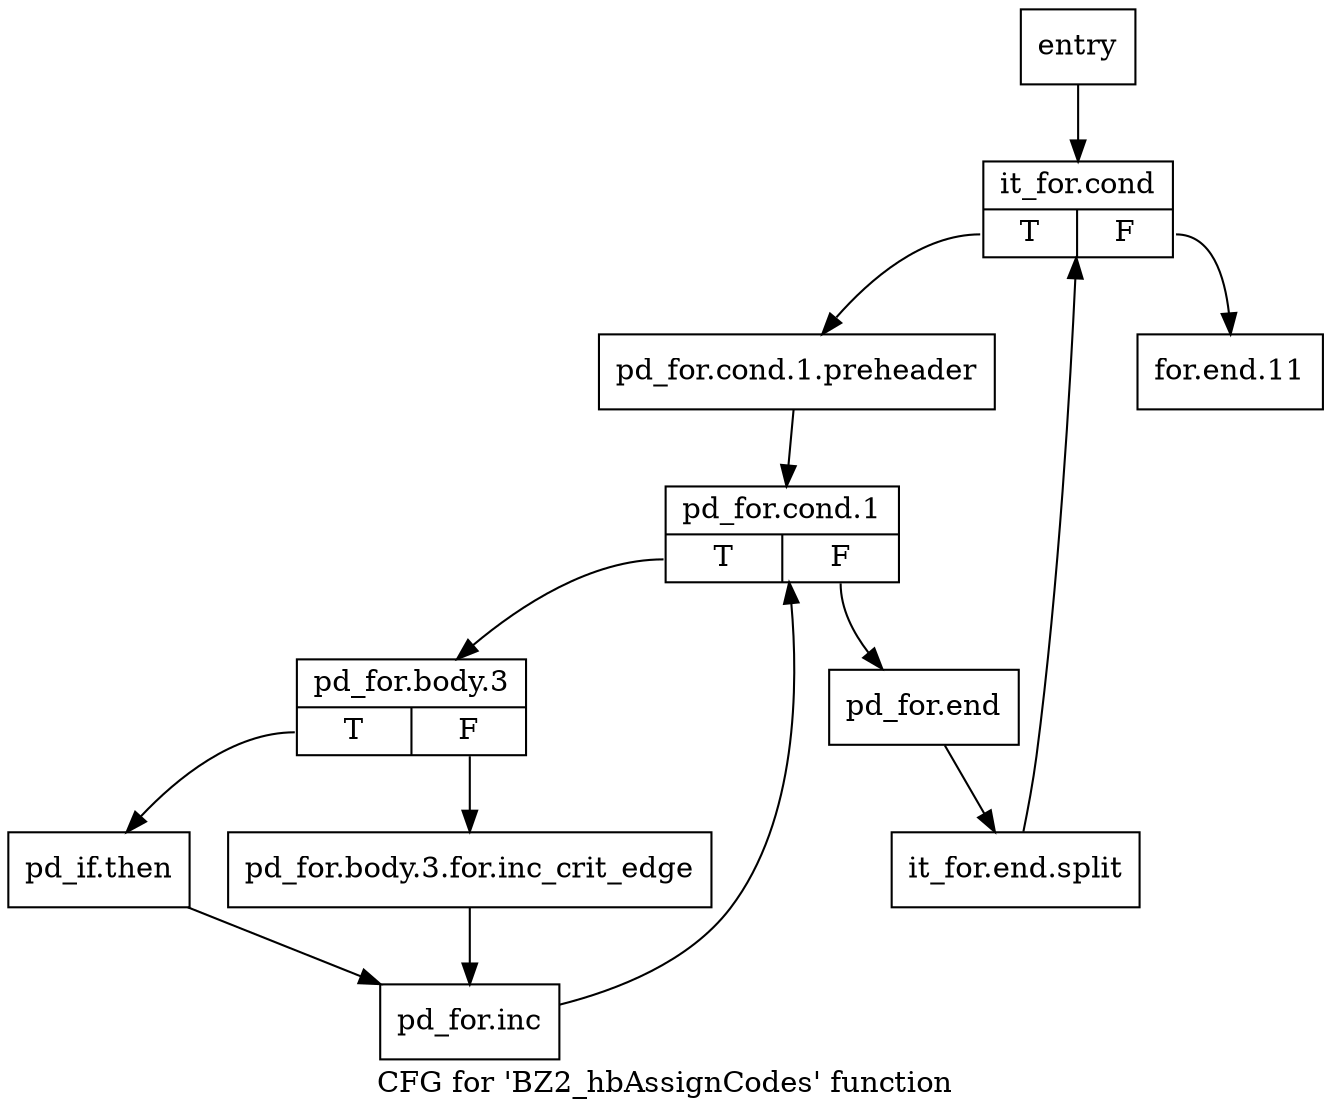 digraph "CFG for 'BZ2_hbAssignCodes' function" {
	label="CFG for 'BZ2_hbAssignCodes' function";

	Node0x1799e30 [shape=record,label="{entry}"];
	Node0x1799e30 -> Node0x1799e80;
	Node0x1799e80 [shape=record,label="{it_for.cond|{<s0>T|<s1>F}}"];
	Node0x1799e80:s0 -> Node0x1799ed0;
	Node0x1799e80:s1 -> Node0x179a100;
	Node0x1799ed0 [shape=record,label="{pd_for.cond.1.preheader}"];
	Node0x1799ed0 -> Node0x1799f20;
	Node0x1799f20 [shape=record,label="{pd_for.cond.1|{<s0>T|<s1>F}}"];
	Node0x1799f20:s0 -> Node0x1799f70;
	Node0x1799f20:s1 -> Node0x179a0b0;
	Node0x1799f70 [shape=record,label="{pd_for.body.3|{<s0>T|<s1>F}}"];
	Node0x1799f70:s0 -> Node0x179a010;
	Node0x1799f70:s1 -> Node0x1799fc0;
	Node0x1799fc0 [shape=record,label="{pd_for.body.3.for.inc_crit_edge}"];
	Node0x1799fc0 -> Node0x179a060;
	Node0x179a010 [shape=record,label="{pd_if.then}"];
	Node0x179a010 -> Node0x179a060;
	Node0x179a060 [shape=record,label="{pd_for.inc}"];
	Node0x179a060 -> Node0x1799f20;
	Node0x179a0b0 [shape=record,label="{pd_for.end}"];
	Node0x179a0b0 -> Node0x1c2a8c0;
	Node0x1c2a8c0 [shape=record,label="{it_for.end.split}"];
	Node0x1c2a8c0 -> Node0x1799e80;
	Node0x179a100 [shape=record,label="{for.end.11}"];
}
